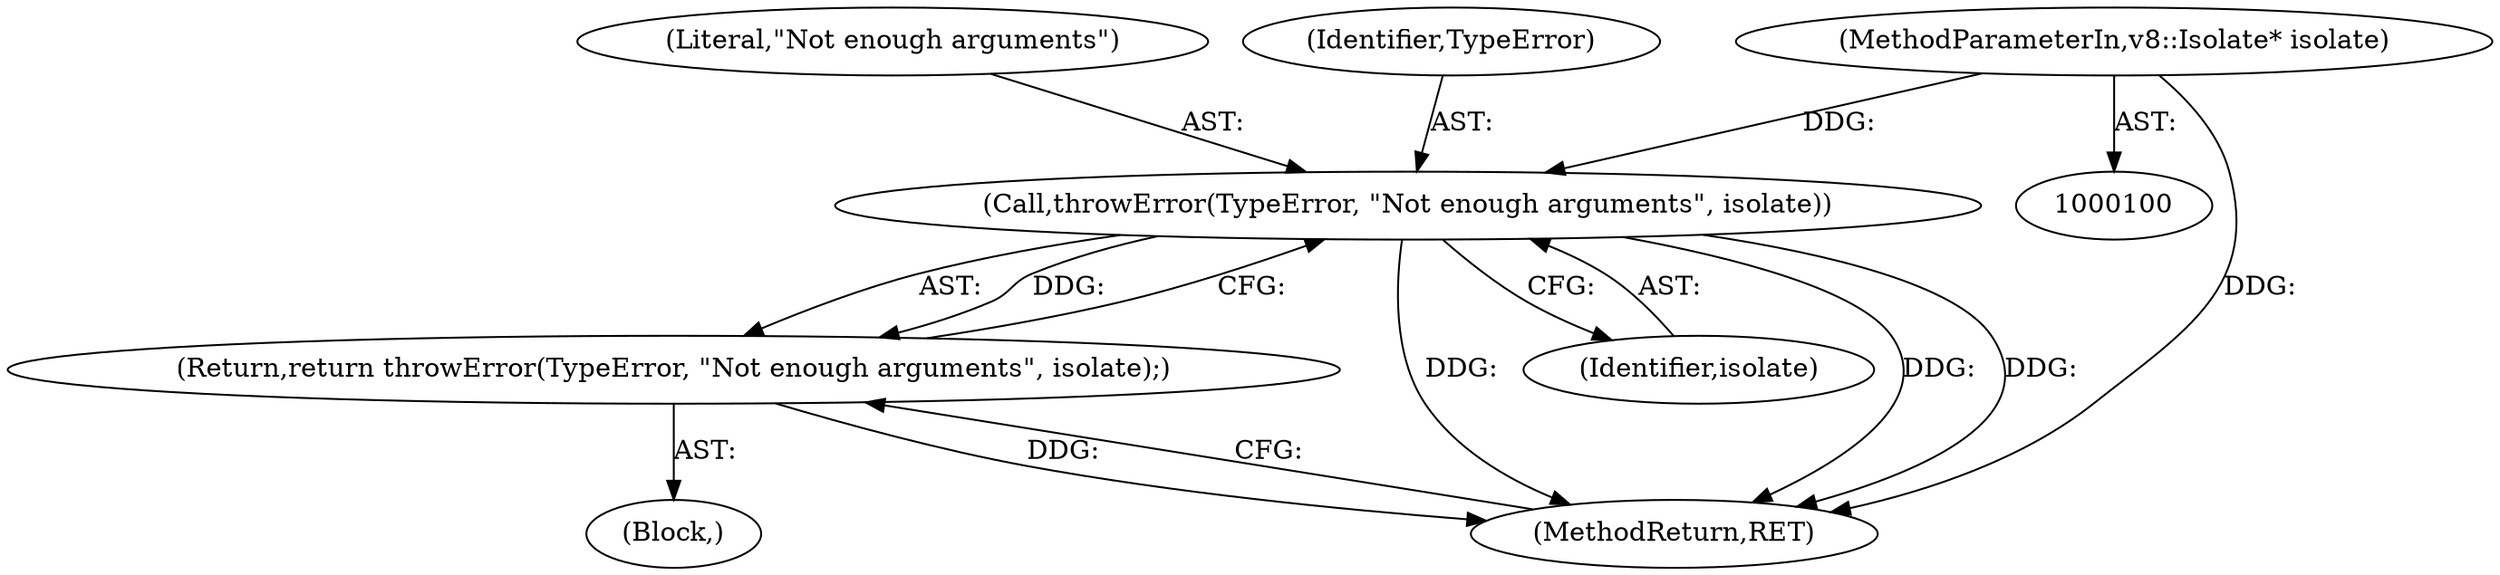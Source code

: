 digraph "0_Chrome_e9372a1bfd3588a80fcf49aa07321f0971dd6091_44@pointer" {
"1000104" [label="(Call,throwError(TypeError, \"Not enough arguments\", isolate))"];
"1000101" [label="(MethodParameterIn,v8::Isolate* isolate)"];
"1000103" [label="(Return,return throwError(TypeError, \"Not enough arguments\", isolate);)"];
"1000107" [label="(Identifier,isolate)"];
"1000108" [label="(MethodReturn,RET)"];
"1000104" [label="(Call,throwError(TypeError, \"Not enough arguments\", isolate))"];
"1000103" [label="(Return,return throwError(TypeError, \"Not enough arguments\", isolate);)"];
"1000106" [label="(Literal,\"Not enough arguments\")"];
"1000101" [label="(MethodParameterIn,v8::Isolate* isolate)"];
"1000102" [label="(Block,)"];
"1000105" [label="(Identifier,TypeError)"];
"1000104" -> "1000103"  [label="AST: "];
"1000104" -> "1000107"  [label="CFG: "];
"1000105" -> "1000104"  [label="AST: "];
"1000106" -> "1000104"  [label="AST: "];
"1000107" -> "1000104"  [label="AST: "];
"1000103" -> "1000104"  [label="CFG: "];
"1000104" -> "1000108"  [label="DDG: "];
"1000104" -> "1000108"  [label="DDG: "];
"1000104" -> "1000108"  [label="DDG: "];
"1000104" -> "1000103"  [label="DDG: "];
"1000101" -> "1000104"  [label="DDG: "];
"1000101" -> "1000100"  [label="AST: "];
"1000101" -> "1000108"  [label="DDG: "];
"1000103" -> "1000102"  [label="AST: "];
"1000108" -> "1000103"  [label="CFG: "];
"1000103" -> "1000108"  [label="DDG: "];
}
